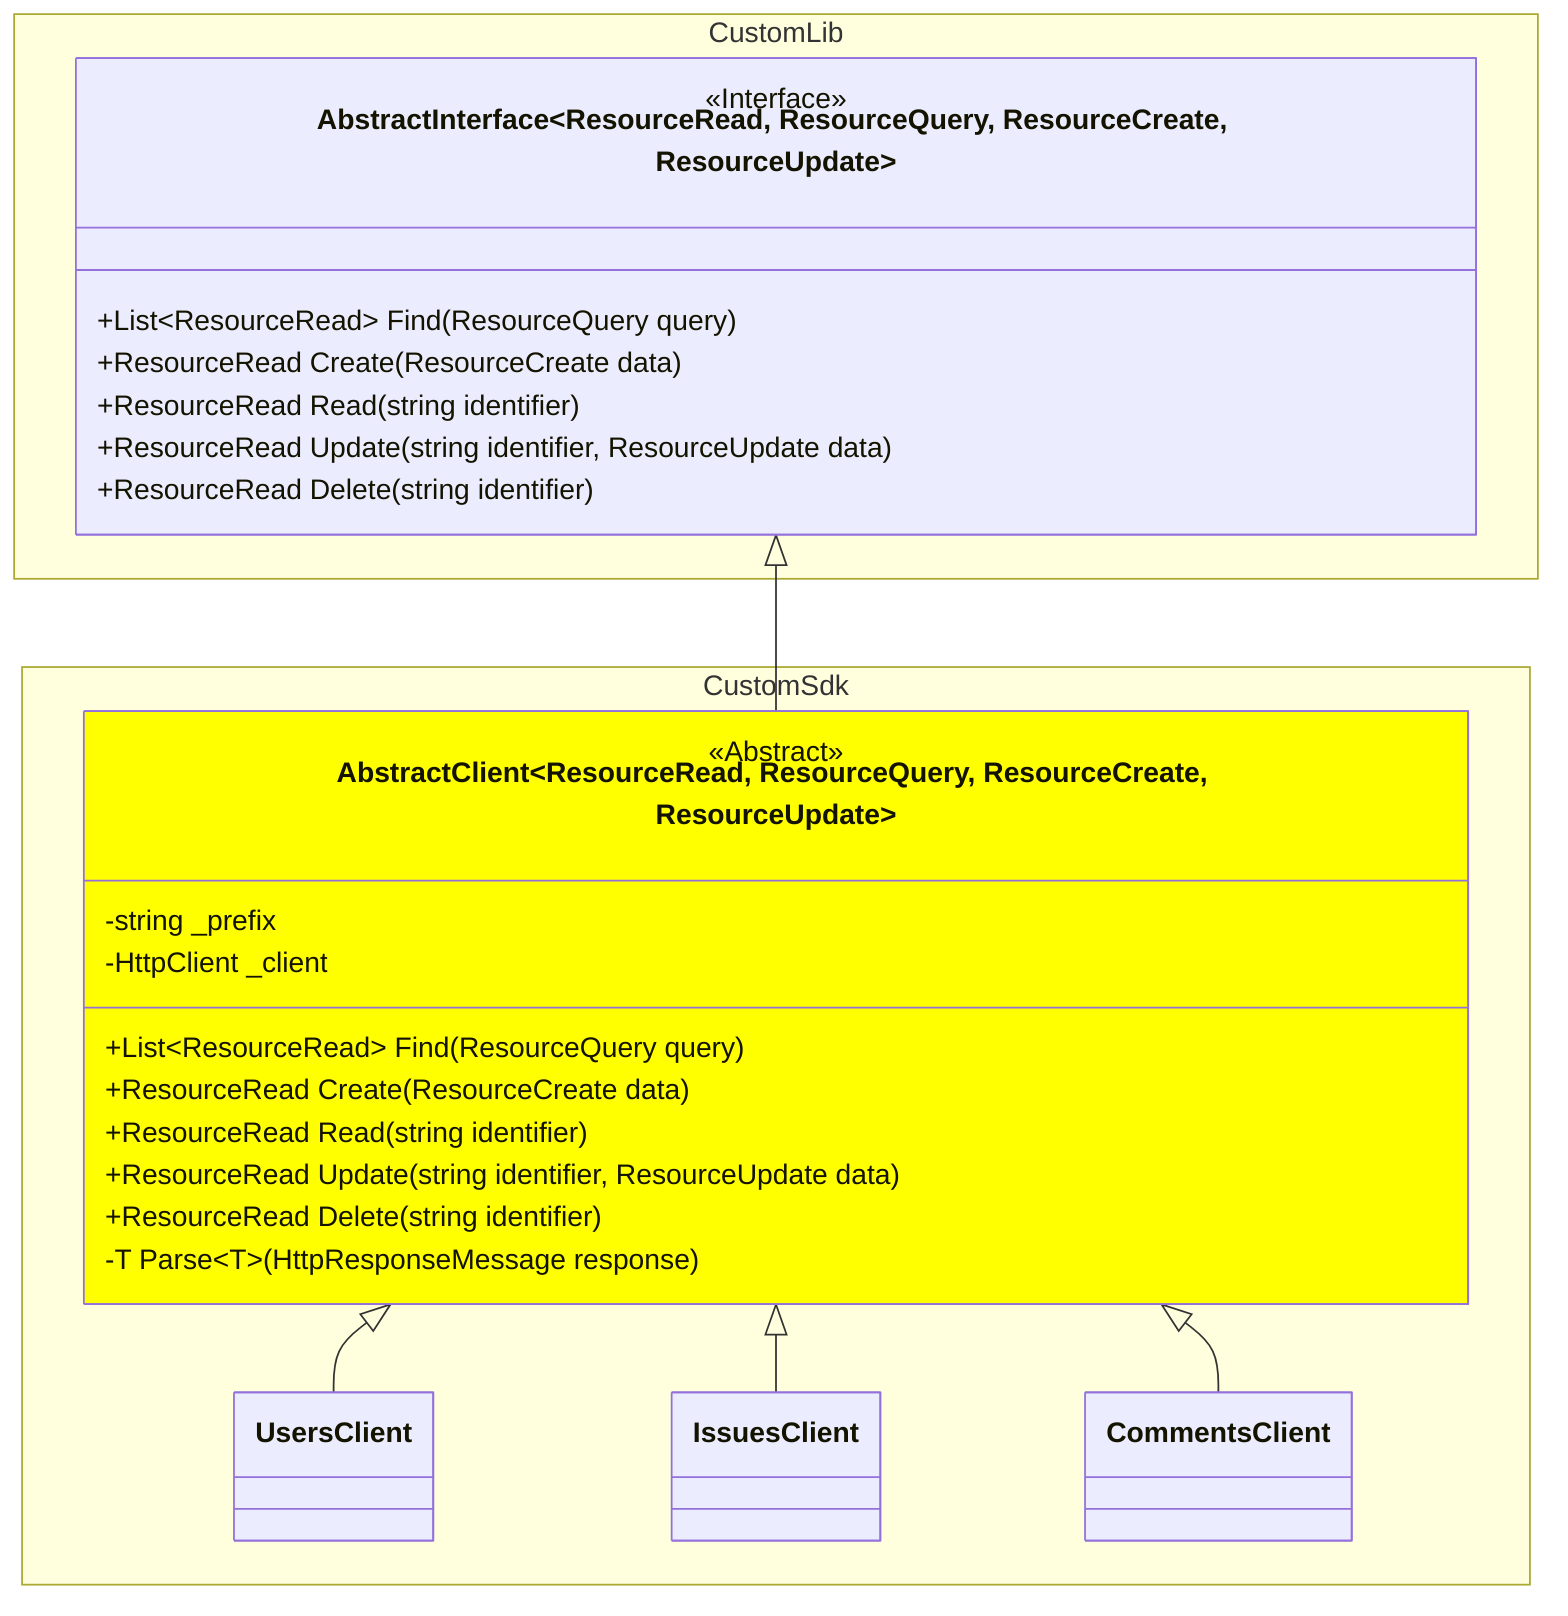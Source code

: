 classDiagram

    namespace CustomLib {
        class AbstractInterface~ResourceRead, ResourceQuery, ResourceCreate, ResourceUpdate~ {
            <<Interface>>
            +List~ResourceRead~ Find(ResourceQuery query)
            +ResourceRead Create(ResourceCreate data)
            +ResourceRead Read(string identifier)
            +ResourceRead Update(string identifier, ResourceUpdate data)
            +ResourceRead Delete(string identifier)
        }
    }

    namespace CustomSdk {
        class AbstractClient~ResourceRead, ResourceQuery, ResourceCreate, ResourceUpdate~ {
            <<Abstract>>
            -string _prefix
            -HttpClient _client
            +List~ResourceRead~ Find(ResourceQuery query)
            +ResourceRead Create(ResourceCreate data)
            +ResourceRead Read(string identifier)
            +ResourceRead Update(string identifier, ResourceUpdate data)
            +ResourceRead Delete(string identifier)
            -T Parse~T~(HttpResponseMessage response)
        }

        class UsersClient
        class IssuesClient
        class CommentsClient
    }

    AbstractInterface <|-- AbstractClient

    AbstractClient <|-- UsersClient
    AbstractClient <|-- IssuesClient
    AbstractClient <|-- CommentsClient

    style AbstractClient fill:yellow